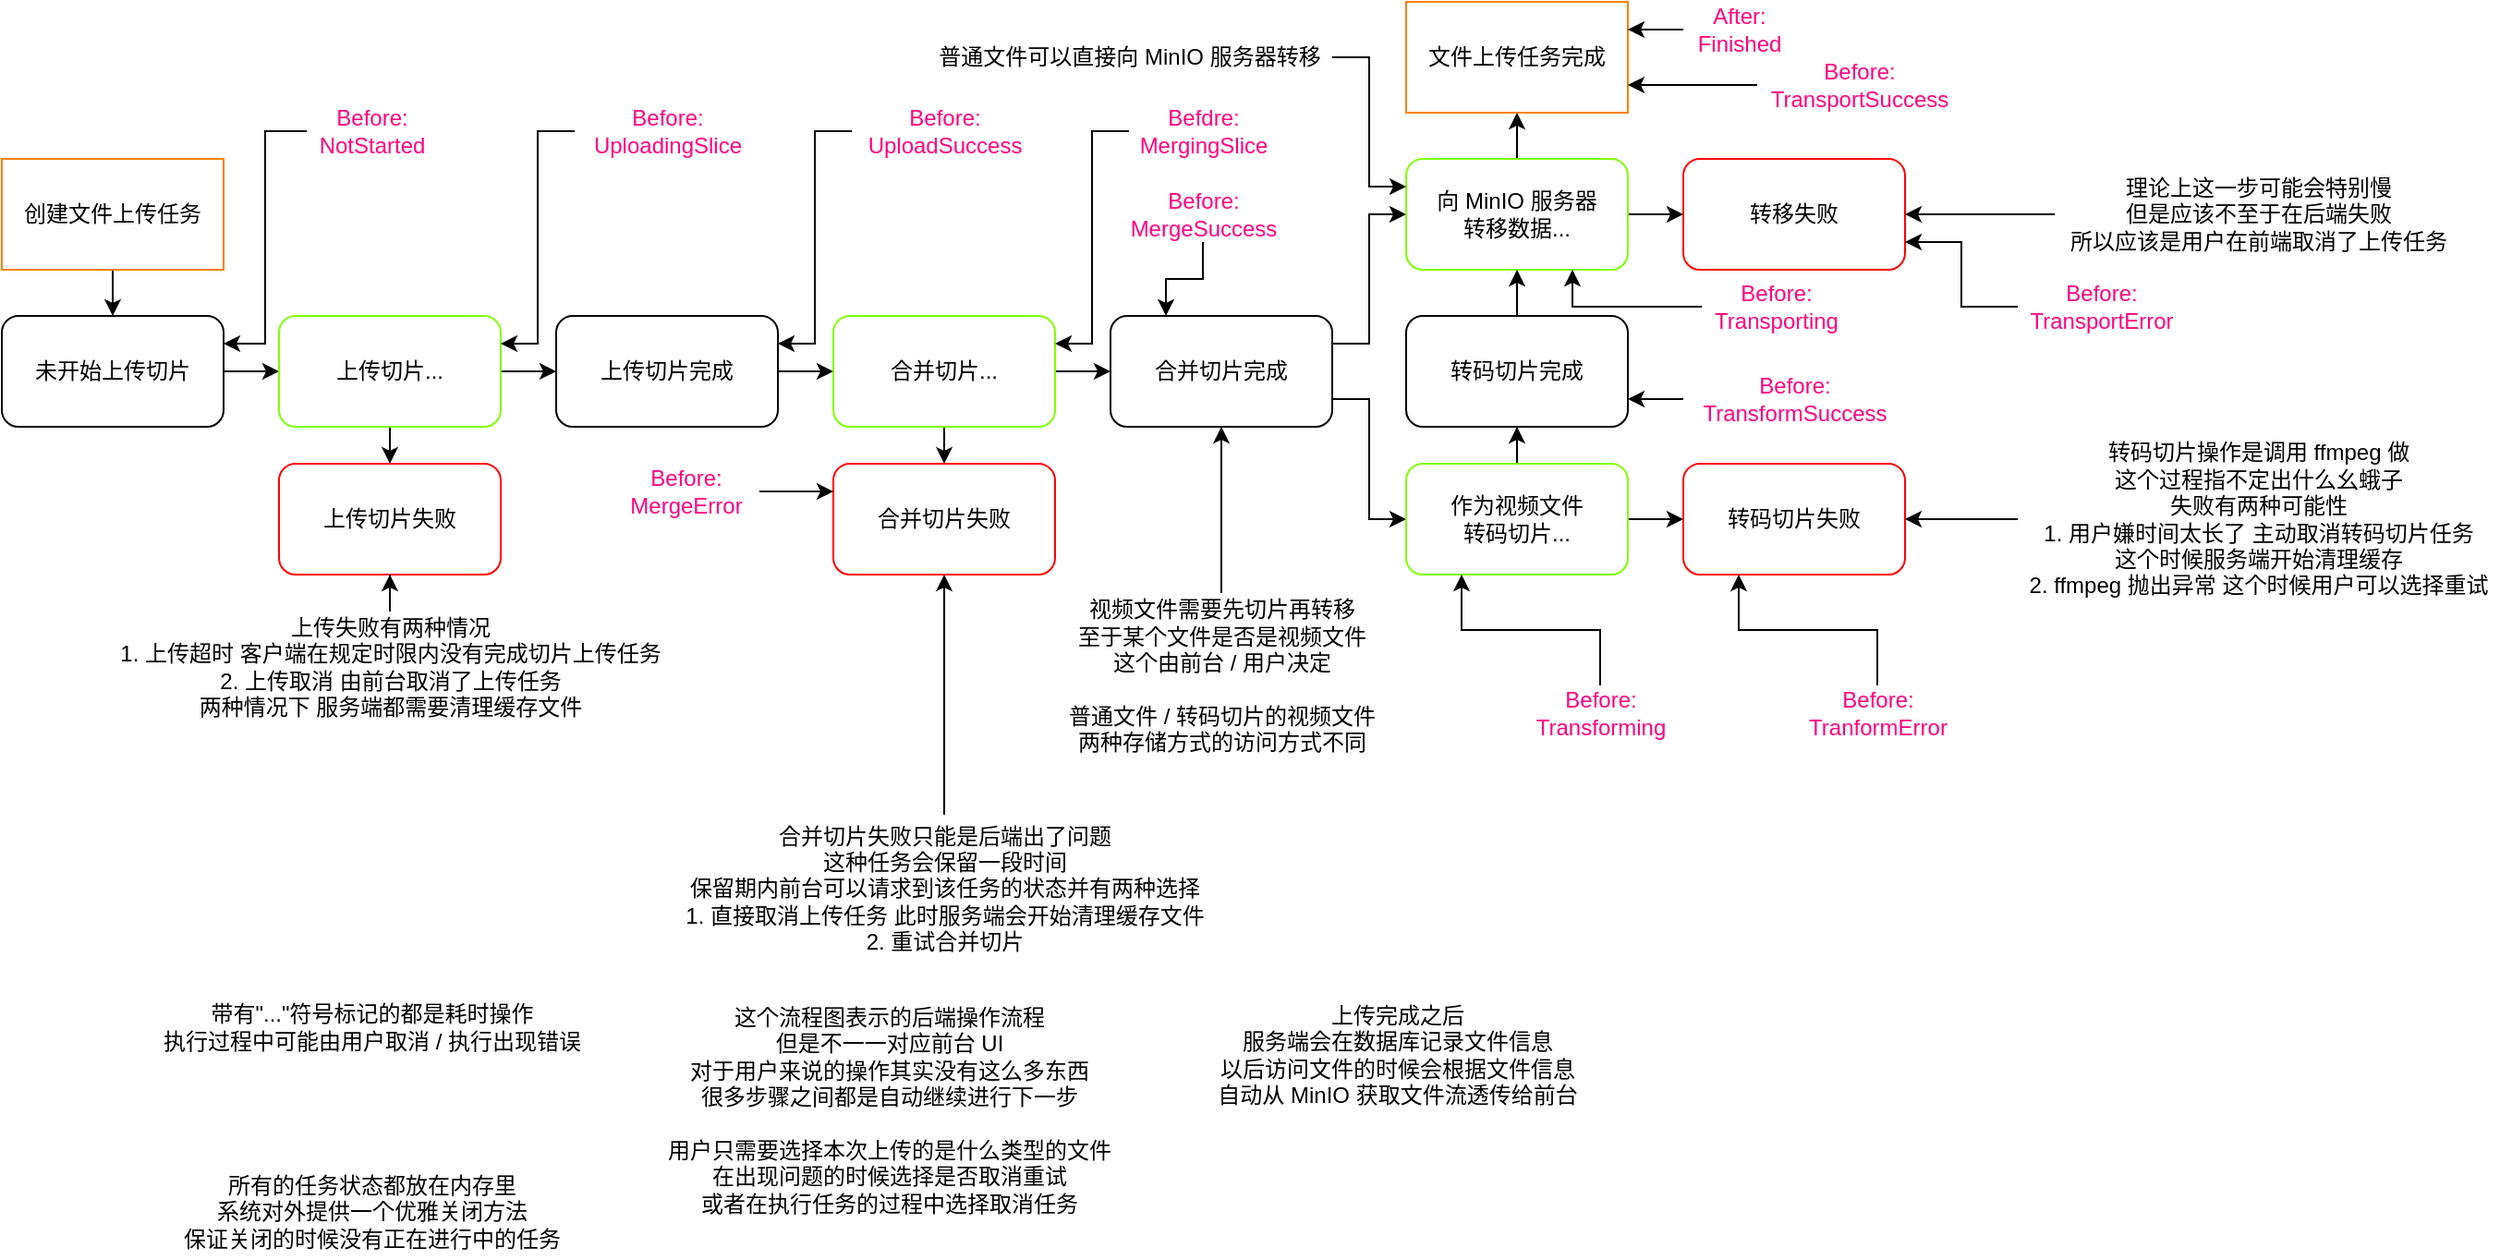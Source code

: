 <mxfile compressed="false" version="16.5.1" type="device">
  <diagram id="C5RBs43oDa-KdzZeNtuy" name="Page-1">
    <mxGraphModel dx="728" dy="801" grid="1" gridSize="10" guides="1" tooltips="1" connect="1" arrows="1" fold="1" page="1" pageScale="1" pageWidth="827" pageHeight="1169" math="0" shadow="0">
      <root>
        <mxCell id="WIyWlLk6GJQsqaUBKTNV-0" />
        <mxCell id="WIyWlLk6GJQsqaUBKTNV-1" parent="WIyWlLk6GJQsqaUBKTNV-0" />
        <mxCell id="_-EV1IGkffC3XaDp03Zx-8" style="edgeStyle=orthogonalEdgeStyle;rounded=0;orthogonalLoop=1;jettySize=auto;html=1;entryX=0.5;entryY=0;entryDx=0;entryDy=0;" parent="WIyWlLk6GJQsqaUBKTNV-1" source="_-EV1IGkffC3XaDp03Zx-3" target="_-EV1IGkffC3XaDp03Zx-5" edge="1">
          <mxGeometry relative="1" as="geometry" />
        </mxCell>
        <mxCell id="_-EV1IGkffC3XaDp03Zx-3" value="创建文件上传任务" style="rounded=0;whiteSpace=wrap;html=1;strokeColor=#FF8000;" parent="WIyWlLk6GJQsqaUBKTNV-1" vertex="1">
          <mxGeometry x="20" y="155" width="120" height="60" as="geometry" />
        </mxCell>
        <mxCell id="_-EV1IGkffC3XaDp03Zx-9" style="edgeStyle=orthogonalEdgeStyle;rounded=0;orthogonalLoop=1;jettySize=auto;html=1;exitX=1;exitY=0.5;exitDx=0;exitDy=0;entryX=0;entryY=0.5;entryDx=0;entryDy=0;" parent="WIyWlLk6GJQsqaUBKTNV-1" source="_-EV1IGkffC3XaDp03Zx-5" target="_-EV1IGkffC3XaDp03Zx-6" edge="1">
          <mxGeometry relative="1" as="geometry" />
        </mxCell>
        <mxCell id="_-EV1IGkffC3XaDp03Zx-5" value="未开始上传切片" style="rounded=1;whiteSpace=wrap;html=1;strokeColor=#000000;" parent="WIyWlLk6GJQsqaUBKTNV-1" vertex="1">
          <mxGeometry x="20" y="240" width="120" height="60" as="geometry" />
        </mxCell>
        <mxCell id="_-EV1IGkffC3XaDp03Zx-10" style="edgeStyle=orthogonalEdgeStyle;rounded=0;orthogonalLoop=1;jettySize=auto;html=1;exitX=1;exitY=0.5;exitDx=0;exitDy=0;entryX=0;entryY=0.5;entryDx=0;entryDy=0;" parent="WIyWlLk6GJQsqaUBKTNV-1" source="_-EV1IGkffC3XaDp03Zx-6" target="_-EV1IGkffC3XaDp03Zx-7" edge="1">
          <mxGeometry relative="1" as="geometry" />
        </mxCell>
        <mxCell id="_-EV1IGkffC3XaDp03Zx-12" style="edgeStyle=orthogonalEdgeStyle;rounded=0;orthogonalLoop=1;jettySize=auto;html=1;exitX=0.5;exitY=1;exitDx=0;exitDy=0;entryX=0.5;entryY=0;entryDx=0;entryDy=0;" parent="WIyWlLk6GJQsqaUBKTNV-1" source="_-EV1IGkffC3XaDp03Zx-6" target="_-EV1IGkffC3XaDp03Zx-11" edge="1">
          <mxGeometry relative="1" as="geometry" />
        </mxCell>
        <mxCell id="_-EV1IGkffC3XaDp03Zx-6" value="上传切片..." style="rounded=1;whiteSpace=wrap;html=1;strokeColor=#80FF00;" parent="WIyWlLk6GJQsqaUBKTNV-1" vertex="1">
          <mxGeometry x="170" y="240" width="120" height="60" as="geometry" />
        </mxCell>
        <mxCell id="_-EV1IGkffC3XaDp03Zx-14" style="edgeStyle=orthogonalEdgeStyle;rounded=0;orthogonalLoop=1;jettySize=auto;html=1;exitX=1;exitY=0.5;exitDx=0;exitDy=0;entryX=0;entryY=0.5;entryDx=0;entryDy=0;" parent="WIyWlLk6GJQsqaUBKTNV-1" source="_-EV1IGkffC3XaDp03Zx-7" target="_-EV1IGkffC3XaDp03Zx-13" edge="1">
          <mxGeometry relative="1" as="geometry" />
        </mxCell>
        <mxCell id="_-EV1IGkffC3XaDp03Zx-7" value="上传切片完成" style="rounded=1;whiteSpace=wrap;html=1;" parent="WIyWlLk6GJQsqaUBKTNV-1" vertex="1">
          <mxGeometry x="320" y="240" width="120" height="60" as="geometry" />
        </mxCell>
        <mxCell id="_-EV1IGkffC3XaDp03Zx-11" value="上传切片失败" style="rounded=1;whiteSpace=wrap;html=1;strokeColor=#FF0000;" parent="WIyWlLk6GJQsqaUBKTNV-1" vertex="1">
          <mxGeometry x="170" y="320" width="120" height="60" as="geometry" />
        </mxCell>
        <mxCell id="_-EV1IGkffC3XaDp03Zx-16" style="edgeStyle=orthogonalEdgeStyle;rounded=0;orthogonalLoop=1;jettySize=auto;html=1;exitX=1;exitY=0.5;exitDx=0;exitDy=0;entryX=0;entryY=0.5;entryDx=0;entryDy=0;" parent="WIyWlLk6GJQsqaUBKTNV-1" source="_-EV1IGkffC3XaDp03Zx-13" target="_-EV1IGkffC3XaDp03Zx-15" edge="1">
          <mxGeometry relative="1" as="geometry" />
        </mxCell>
        <mxCell id="_-EV1IGkffC3XaDp03Zx-31" style="edgeStyle=orthogonalEdgeStyle;rounded=0;orthogonalLoop=1;jettySize=auto;html=1;exitX=0.5;exitY=1;exitDx=0;exitDy=0;entryX=0.5;entryY=0;entryDx=0;entryDy=0;" parent="WIyWlLk6GJQsqaUBKTNV-1" source="_-EV1IGkffC3XaDp03Zx-13" target="_-EV1IGkffC3XaDp03Zx-17" edge="1">
          <mxGeometry relative="1" as="geometry" />
        </mxCell>
        <mxCell id="_-EV1IGkffC3XaDp03Zx-13" value="合并切片..." style="rounded=1;whiteSpace=wrap;html=1;strokeColor=#80FF00;" parent="WIyWlLk6GJQsqaUBKTNV-1" vertex="1">
          <mxGeometry x="470" y="240" width="120" height="60" as="geometry" />
        </mxCell>
        <mxCell id="_-EV1IGkffC3XaDp03Zx-22" style="edgeStyle=orthogonalEdgeStyle;rounded=0;orthogonalLoop=1;jettySize=auto;html=1;exitX=1;exitY=0.25;exitDx=0;exitDy=0;entryX=0;entryY=0.5;entryDx=0;entryDy=0;" parent="WIyWlLk6GJQsqaUBKTNV-1" source="_-EV1IGkffC3XaDp03Zx-15" target="_-EV1IGkffC3XaDp03Zx-19" edge="1">
          <mxGeometry relative="1" as="geometry" />
        </mxCell>
        <mxCell id="_-EV1IGkffC3XaDp03Zx-23" style="edgeStyle=orthogonalEdgeStyle;rounded=0;orthogonalLoop=1;jettySize=auto;html=1;exitX=1;exitY=0.75;exitDx=0;exitDy=0;entryX=0;entryY=0.5;entryDx=0;entryDy=0;" parent="WIyWlLk6GJQsqaUBKTNV-1" source="_-EV1IGkffC3XaDp03Zx-15" target="_-EV1IGkffC3XaDp03Zx-21" edge="1">
          <mxGeometry relative="1" as="geometry" />
        </mxCell>
        <mxCell id="_-EV1IGkffC3XaDp03Zx-15" value="合并切片完成" style="rounded=1;whiteSpace=wrap;html=1;" parent="WIyWlLk6GJQsqaUBKTNV-1" vertex="1">
          <mxGeometry x="620" y="240" width="120" height="60" as="geometry" />
        </mxCell>
        <mxCell id="_-EV1IGkffC3XaDp03Zx-17" value="合并切片失败" style="rounded=1;whiteSpace=wrap;html=1;strokeColor=#FF0000;" parent="WIyWlLk6GJQsqaUBKTNV-1" vertex="1">
          <mxGeometry x="470" y="320" width="120" height="60" as="geometry" />
        </mxCell>
        <mxCell id="_-EV1IGkffC3XaDp03Zx-38" style="edgeStyle=orthogonalEdgeStyle;rounded=0;orthogonalLoop=1;jettySize=auto;html=1;exitX=1;exitY=0.5;exitDx=0;exitDy=0;entryX=0;entryY=0.5;entryDx=0;entryDy=0;" parent="WIyWlLk6GJQsqaUBKTNV-1" source="_-EV1IGkffC3XaDp03Zx-19" target="_-EV1IGkffC3XaDp03Zx-34" edge="1">
          <mxGeometry relative="1" as="geometry" />
        </mxCell>
        <mxCell id="_-EV1IGkffC3XaDp03Zx-47" style="edgeStyle=orthogonalEdgeStyle;rounded=0;orthogonalLoop=1;jettySize=auto;html=1;entryX=0.5;entryY=1;entryDx=0;entryDy=0;" parent="WIyWlLk6GJQsqaUBKTNV-1" source="_-EV1IGkffC3XaDp03Zx-19" target="_-EV1IGkffC3XaDp03Zx-46" edge="1">
          <mxGeometry relative="1" as="geometry" />
        </mxCell>
        <mxCell id="_-EV1IGkffC3XaDp03Zx-19" value="向 MinIO 服务器&lt;br&gt;转移数据..." style="rounded=1;whiteSpace=wrap;html=1;strokeColor=#80FF00;" parent="WIyWlLk6GJQsqaUBKTNV-1" vertex="1">
          <mxGeometry x="780" y="155" width="120" height="60" as="geometry" />
        </mxCell>
        <mxCell id="_-EV1IGkffC3XaDp03Zx-36" style="edgeStyle=orthogonalEdgeStyle;rounded=0;orthogonalLoop=1;jettySize=auto;html=1;entryX=0.5;entryY=1;entryDx=0;entryDy=0;" parent="WIyWlLk6GJQsqaUBKTNV-1" source="_-EV1IGkffC3XaDp03Zx-21" target="_-EV1IGkffC3XaDp03Zx-25" edge="1">
          <mxGeometry relative="1" as="geometry" />
        </mxCell>
        <mxCell id="_-EV1IGkffC3XaDp03Zx-39" style="edgeStyle=orthogonalEdgeStyle;rounded=0;orthogonalLoop=1;jettySize=auto;html=1;exitX=1;exitY=0.5;exitDx=0;exitDy=0;entryX=0;entryY=0.5;entryDx=0;entryDy=0;" parent="WIyWlLk6GJQsqaUBKTNV-1" source="_-EV1IGkffC3XaDp03Zx-21" target="_-EV1IGkffC3XaDp03Zx-29" edge="1">
          <mxGeometry relative="1" as="geometry" />
        </mxCell>
        <mxCell id="_-EV1IGkffC3XaDp03Zx-21" value="作为视频文件&lt;br&gt;转码切片..." style="rounded=1;whiteSpace=wrap;html=1;strokeColor=#80FF00;" parent="WIyWlLk6GJQsqaUBKTNV-1" vertex="1">
          <mxGeometry x="780" y="320" width="120" height="60" as="geometry" />
        </mxCell>
        <mxCell id="_-EV1IGkffC3XaDp03Zx-28" style="edgeStyle=orthogonalEdgeStyle;rounded=0;orthogonalLoop=1;jettySize=auto;html=1;exitX=0.5;exitY=0;exitDx=0;exitDy=0;entryX=0.5;entryY=1;entryDx=0;entryDy=0;" parent="WIyWlLk6GJQsqaUBKTNV-1" source="_-EV1IGkffC3XaDp03Zx-25" target="_-EV1IGkffC3XaDp03Zx-19" edge="1">
          <mxGeometry relative="1" as="geometry" />
        </mxCell>
        <mxCell id="_-EV1IGkffC3XaDp03Zx-25" value="转码切片完成" style="rounded=1;whiteSpace=wrap;html=1;" parent="WIyWlLk6GJQsqaUBKTNV-1" vertex="1">
          <mxGeometry x="780" y="240" width="120" height="60" as="geometry" />
        </mxCell>
        <mxCell id="_-EV1IGkffC3XaDp03Zx-29" value="转码切片失败" style="rounded=1;whiteSpace=wrap;html=1;strokeColor=#FF0000;" parent="WIyWlLk6GJQsqaUBKTNV-1" vertex="1">
          <mxGeometry x="930" y="320" width="120" height="60" as="geometry" />
        </mxCell>
        <mxCell id="_-EV1IGkffC3XaDp03Zx-33" value="带有&quot;...&quot;符号标记的都是耗时操作&lt;br&gt;执行过程中可能由用户取消 / 执行出现错误" style="text;html=1;align=center;verticalAlign=middle;resizable=0;points=[];autosize=1;strokeColor=none;fillColor=none;" parent="WIyWlLk6GJQsqaUBKTNV-1" vertex="1">
          <mxGeometry x="100" y="610" width="240" height="30" as="geometry" />
        </mxCell>
        <mxCell id="_-EV1IGkffC3XaDp03Zx-34" value="转移失败" style="rounded=1;whiteSpace=wrap;html=1;strokeColor=#FF0000;" parent="WIyWlLk6GJQsqaUBKTNV-1" vertex="1">
          <mxGeometry x="930" y="155" width="120" height="60" as="geometry" />
        </mxCell>
        <mxCell id="_-EV1IGkffC3XaDp03Zx-46" value="文件上传任务完成" style="whiteSpace=wrap;html=1;strokeColor=#FF8000;" parent="WIyWlLk6GJQsqaUBKTNV-1" vertex="1">
          <mxGeometry x="780" y="70" width="120" height="60" as="geometry" />
        </mxCell>
        <mxCell id="_-EV1IGkffC3XaDp03Zx-49" style="edgeStyle=orthogonalEdgeStyle;rounded=0;orthogonalLoop=1;jettySize=auto;html=1;entryX=0;entryY=0.25;entryDx=0;entryDy=0;" parent="WIyWlLk6GJQsqaUBKTNV-1" source="_-EV1IGkffC3XaDp03Zx-48" target="_-EV1IGkffC3XaDp03Zx-19" edge="1">
          <mxGeometry relative="1" as="geometry" />
        </mxCell>
        <mxCell id="_-EV1IGkffC3XaDp03Zx-48" value="普通文件可以直接向 MinIO 服务器转移" style="text;html=1;align=center;verticalAlign=middle;resizable=0;points=[];autosize=1;strokeColor=none;fillColor=none;" parent="WIyWlLk6GJQsqaUBKTNV-1" vertex="1">
          <mxGeometry x="520" y="90" width="220" height="20" as="geometry" />
        </mxCell>
        <mxCell id="_-EV1IGkffC3XaDp03Zx-51" style="edgeStyle=orthogonalEdgeStyle;rounded=0;orthogonalLoop=1;jettySize=auto;html=1;entryX=0.5;entryY=1;entryDx=0;entryDy=0;" parent="WIyWlLk6GJQsqaUBKTNV-1" source="_-EV1IGkffC3XaDp03Zx-50" target="_-EV1IGkffC3XaDp03Zx-15" edge="1">
          <mxGeometry relative="1" as="geometry" />
        </mxCell>
        <mxCell id="_-EV1IGkffC3XaDp03Zx-50" value="视频文件需要先切片再转移&lt;br&gt;至于某个文件是否是视频文件&lt;br&gt;这个由前台 / 用户决定&lt;br&gt;&lt;br&gt;普通文件 / 转码切片的视频文件&lt;br&gt;两种存储方式的访问方式不同" style="text;html=1;align=center;verticalAlign=middle;resizable=0;points=[];autosize=1;strokeColor=none;fillColor=none;" parent="WIyWlLk6GJQsqaUBKTNV-1" vertex="1">
          <mxGeometry x="590" y="390" width="180" height="90" as="geometry" />
        </mxCell>
        <mxCell id="_-EV1IGkffC3XaDp03Zx-53" style="edgeStyle=orthogonalEdgeStyle;rounded=0;orthogonalLoop=1;jettySize=auto;html=1;entryX=0.5;entryY=1;entryDx=0;entryDy=0;" parent="WIyWlLk6GJQsqaUBKTNV-1" source="_-EV1IGkffC3XaDp03Zx-52" target="_-EV1IGkffC3XaDp03Zx-11" edge="1">
          <mxGeometry relative="1" as="geometry" />
        </mxCell>
        <mxCell id="_-EV1IGkffC3XaDp03Zx-52" value="上传失败有两种情况&lt;br&gt;1. 上传超时 客户端在规定时限内没有完成切片上传任务&lt;br&gt;2. 上传取消 由前台取消了上传任务&lt;br&gt;两种情况下 服务端都需要清理缓存文件" style="text;html=1;align=center;verticalAlign=middle;resizable=0;points=[];autosize=1;strokeColor=none;fillColor=none;" parent="WIyWlLk6GJQsqaUBKTNV-1" vertex="1">
          <mxGeometry x="75" y="400" width="310" height="60" as="geometry" />
        </mxCell>
        <mxCell id="_-EV1IGkffC3XaDp03Zx-55" style="edgeStyle=orthogonalEdgeStyle;rounded=0;orthogonalLoop=1;jettySize=auto;html=1;entryX=0.5;entryY=1;entryDx=0;entryDy=0;" parent="WIyWlLk6GJQsqaUBKTNV-1" source="_-EV1IGkffC3XaDp03Zx-54" target="_-EV1IGkffC3XaDp03Zx-17" edge="1">
          <mxGeometry relative="1" as="geometry" />
        </mxCell>
        <mxCell id="_-EV1IGkffC3XaDp03Zx-54" value="合并切片失败只能是后端出了问题&lt;br&gt;这种任务会保留一段时间&lt;br&gt;保留期内前台可以请求到该任务的状态并有两种选择&lt;br&gt;1. 直接取消上传任务 此时服务端会开始清理缓存文件&lt;br&gt;2. 重试合并切片" style="text;html=1;align=center;verticalAlign=middle;resizable=0;points=[];autosize=1;strokeColor=none;fillColor=none;" parent="WIyWlLk6GJQsqaUBKTNV-1" vertex="1">
          <mxGeometry x="380" y="510" width="300" height="80" as="geometry" />
        </mxCell>
        <mxCell id="_-EV1IGkffC3XaDp03Zx-58" style="edgeStyle=orthogonalEdgeStyle;rounded=0;orthogonalLoop=1;jettySize=auto;html=1;" parent="WIyWlLk6GJQsqaUBKTNV-1" source="_-EV1IGkffC3XaDp03Zx-56" target="_-EV1IGkffC3XaDp03Zx-29" edge="1">
          <mxGeometry relative="1" as="geometry" />
        </mxCell>
        <mxCell id="_-EV1IGkffC3XaDp03Zx-56" value="转码切片操作是调用 ffmpeg 做&lt;br&gt;这个过程指不定出什么幺蛾子&lt;br&gt;失败有两种可能性&lt;br&gt;1. 用户嫌时间太长了 主动取消转码切片任务&lt;br&gt;这个时候服务端开始清理缓存&lt;br&gt;2. ffmpeg 抛出异常 这个时候用户可以选择重试" style="text;html=1;align=center;verticalAlign=middle;resizable=0;points=[];autosize=1;strokeColor=none;fillColor=none;" parent="WIyWlLk6GJQsqaUBKTNV-1" vertex="1">
          <mxGeometry x="1111" y="305" width="260" height="90" as="geometry" />
        </mxCell>
        <mxCell id="_-EV1IGkffC3XaDp03Zx-60" style="edgeStyle=orthogonalEdgeStyle;rounded=0;orthogonalLoop=1;jettySize=auto;html=1;entryX=1;entryY=0.5;entryDx=0;entryDy=0;" parent="WIyWlLk6GJQsqaUBKTNV-1" source="_-EV1IGkffC3XaDp03Zx-59" target="_-EV1IGkffC3XaDp03Zx-34" edge="1">
          <mxGeometry relative="1" as="geometry" />
        </mxCell>
        <mxCell id="_-EV1IGkffC3XaDp03Zx-59" value="理论上这一步可能会特别慢&lt;br&gt;但是应该不至于在后端失败&lt;br&gt;所以应该是用户在前端取消了上传任务" style="text;html=1;align=center;verticalAlign=middle;resizable=0;points=[];autosize=1;strokeColor=none;fillColor=none;" parent="WIyWlLk6GJQsqaUBKTNV-1" vertex="1">
          <mxGeometry x="1131" y="160" width="220" height="50" as="geometry" />
        </mxCell>
        <mxCell id="_-EV1IGkffC3XaDp03Zx-61" value="所有的任务状态都放在内存里&lt;br&gt;系统对外提供一个优雅关闭方法&lt;br&gt;保证关闭的时候没有正在进行中的任务" style="text;html=1;align=center;verticalAlign=middle;resizable=0;points=[];autosize=1;strokeColor=none;fillColor=none;" parent="WIyWlLk6GJQsqaUBKTNV-1" vertex="1">
          <mxGeometry x="110" y="700" width="220" height="50" as="geometry" />
        </mxCell>
        <mxCell id="cxq3kuLBUq8-rETzfqgn-0" value="这个流程图表示的后端操作流程&lt;br&gt;但是不一一对应前台 UI&lt;br&gt;对于用户来说的操作其实没有这么多东西&lt;br&gt;很多步骤之间都是自动继续进行下一步&lt;br&gt;&lt;br&gt;用户只需要选择本次上传的是什么类型的文件&lt;br&gt;在出现问题的时候选择是否取消重试&lt;br&gt;或者在执行任务的过程中选择取消任务" style="text;html=1;align=center;verticalAlign=middle;resizable=0;points=[];autosize=1;strokeColor=none;fillColor=none;" vertex="1" parent="WIyWlLk6GJQsqaUBKTNV-1">
          <mxGeometry x="370" y="610" width="260" height="120" as="geometry" />
        </mxCell>
        <mxCell id="cxq3kuLBUq8-rETzfqgn-1" value="上传完成之后&lt;br&gt;服务端会在数据库记录文件信息&lt;br&gt;以后访问文件的时候会根据文件信息&lt;br&gt;自动从 MinIO 获取文件流透传给前台" style="text;html=1;align=center;verticalAlign=middle;resizable=0;points=[];autosize=1;strokeColor=none;fillColor=none;" vertex="1" parent="WIyWlLk6GJQsqaUBKTNV-1">
          <mxGeometry x="670" y="610" width="210" height="60" as="geometry" />
        </mxCell>
        <mxCell id="cxq3kuLBUq8-rETzfqgn-7" style="edgeStyle=orthogonalEdgeStyle;rounded=0;orthogonalLoop=1;jettySize=auto;html=1;entryX=1;entryY=0.25;entryDx=0;entryDy=0;" edge="1" parent="WIyWlLk6GJQsqaUBKTNV-1" source="cxq3kuLBUq8-rETzfqgn-6" target="_-EV1IGkffC3XaDp03Zx-5">
          <mxGeometry relative="1" as="geometry" />
        </mxCell>
        <mxCell id="cxq3kuLBUq8-rETzfqgn-6" value="Before:&lt;br&gt;NotStarted" style="text;html=1;align=center;verticalAlign=middle;resizable=0;points=[];autosize=1;strokeColor=none;fillColor=none;fontColor=#FF0080;" vertex="1" parent="WIyWlLk6GJQsqaUBKTNV-1">
          <mxGeometry x="185" y="125" width="70" height="30" as="geometry" />
        </mxCell>
        <mxCell id="cxq3kuLBUq8-rETzfqgn-9" style="edgeStyle=orthogonalEdgeStyle;rounded=0;orthogonalLoop=1;jettySize=auto;html=1;entryX=1;entryY=0.25;entryDx=0;entryDy=0;" edge="1" parent="WIyWlLk6GJQsqaUBKTNV-1" source="cxq3kuLBUq8-rETzfqgn-8" target="_-EV1IGkffC3XaDp03Zx-6">
          <mxGeometry relative="1" as="geometry" />
        </mxCell>
        <mxCell id="cxq3kuLBUq8-rETzfqgn-8" value="Before:&lt;br&gt;UploadingSlice" style="text;html=1;align=center;verticalAlign=middle;resizable=0;points=[];autosize=1;strokeColor=none;fillColor=none;fontColor=#FF0080;" vertex="1" parent="WIyWlLk6GJQsqaUBKTNV-1">
          <mxGeometry x="330" y="125" width="100" height="30" as="geometry" />
        </mxCell>
        <mxCell id="cxq3kuLBUq8-rETzfqgn-11" style="edgeStyle=orthogonalEdgeStyle;rounded=0;orthogonalLoop=1;jettySize=auto;html=1;entryX=1;entryY=0.25;entryDx=0;entryDy=0;" edge="1" parent="WIyWlLk6GJQsqaUBKTNV-1" source="cxq3kuLBUq8-rETzfqgn-10" target="_-EV1IGkffC3XaDp03Zx-7">
          <mxGeometry relative="1" as="geometry" />
        </mxCell>
        <mxCell id="cxq3kuLBUq8-rETzfqgn-10" value="Before:&lt;br&gt;UploadSuccess" style="text;html=1;align=center;verticalAlign=middle;resizable=0;points=[];autosize=1;strokeColor=none;fillColor=none;fontColor=#FF0080;" vertex="1" parent="WIyWlLk6GJQsqaUBKTNV-1">
          <mxGeometry x="480" y="125" width="100" height="30" as="geometry" />
        </mxCell>
        <mxCell id="cxq3kuLBUq8-rETzfqgn-14" style="edgeStyle=orthogonalEdgeStyle;rounded=0;orthogonalLoop=1;jettySize=auto;html=1;entryX=1;entryY=0.25;entryDx=0;entryDy=0;" edge="1" parent="WIyWlLk6GJQsqaUBKTNV-1" source="cxq3kuLBUq8-rETzfqgn-13" target="_-EV1IGkffC3XaDp03Zx-13">
          <mxGeometry relative="1" as="geometry" />
        </mxCell>
        <mxCell id="cxq3kuLBUq8-rETzfqgn-13" value="Befdre:&lt;br&gt;MergingSlice" style="text;html=1;align=center;verticalAlign=middle;resizable=0;points=[];autosize=1;strokeColor=none;fillColor=none;fontColor=#FF0080;" vertex="1" parent="WIyWlLk6GJQsqaUBKTNV-1">
          <mxGeometry x="630" y="125" width="80" height="30" as="geometry" />
        </mxCell>
        <mxCell id="cxq3kuLBUq8-rETzfqgn-17" style="edgeStyle=orthogonalEdgeStyle;rounded=0;orthogonalLoop=1;jettySize=auto;html=1;entryX=0.25;entryY=0;entryDx=0;entryDy=0;" edge="1" parent="WIyWlLk6GJQsqaUBKTNV-1" source="cxq3kuLBUq8-rETzfqgn-15" target="_-EV1IGkffC3XaDp03Zx-15">
          <mxGeometry relative="1" as="geometry" />
        </mxCell>
        <mxCell id="cxq3kuLBUq8-rETzfqgn-15" value="Before:&lt;br&gt;MergeSuccess" style="text;html=1;align=center;verticalAlign=middle;resizable=0;points=[];autosize=1;strokeColor=none;fillColor=none;fontColor=#FF0080;" vertex="1" parent="WIyWlLk6GJQsqaUBKTNV-1">
          <mxGeometry x="625" y="170" width="90" height="30" as="geometry" />
        </mxCell>
        <mxCell id="cxq3kuLBUq8-rETzfqgn-19" style="edgeStyle=orthogonalEdgeStyle;rounded=0;orthogonalLoop=1;jettySize=auto;html=1;entryX=0;entryY=0.25;entryDx=0;entryDy=0;" edge="1" parent="WIyWlLk6GJQsqaUBKTNV-1" source="cxq3kuLBUq8-rETzfqgn-18" target="_-EV1IGkffC3XaDp03Zx-17">
          <mxGeometry relative="1" as="geometry" />
        </mxCell>
        <mxCell id="cxq3kuLBUq8-rETzfqgn-18" value="Before:&lt;br&gt;MergeError" style="text;html=1;align=center;verticalAlign=middle;resizable=0;points=[];autosize=1;strokeColor=none;fillColor=none;fontColor=#FF0080;" vertex="1" parent="WIyWlLk6GJQsqaUBKTNV-1">
          <mxGeometry x="350" y="320" width="80" height="30" as="geometry" />
        </mxCell>
        <mxCell id="cxq3kuLBUq8-rETzfqgn-21" style="edgeStyle=orthogonalEdgeStyle;rounded=0;orthogonalLoop=1;jettySize=auto;html=1;entryX=0.25;entryY=1;entryDx=0;entryDy=0;" edge="1" parent="WIyWlLk6GJQsqaUBKTNV-1" source="cxq3kuLBUq8-rETzfqgn-20" target="_-EV1IGkffC3XaDp03Zx-21">
          <mxGeometry relative="1" as="geometry" />
        </mxCell>
        <mxCell id="cxq3kuLBUq8-rETzfqgn-20" value="Before:&lt;br&gt;Transforming" style="text;html=1;align=center;verticalAlign=middle;resizable=0;points=[];autosize=1;strokeColor=none;fillColor=none;fontColor=#FF0080;" vertex="1" parent="WIyWlLk6GJQsqaUBKTNV-1">
          <mxGeometry x="840" y="440" width="90" height="30" as="geometry" />
        </mxCell>
        <mxCell id="cxq3kuLBUq8-rETzfqgn-23" style="edgeStyle=orthogonalEdgeStyle;rounded=0;orthogonalLoop=1;jettySize=auto;html=1;entryX=0.25;entryY=1;entryDx=0;entryDy=0;" edge="1" parent="WIyWlLk6GJQsqaUBKTNV-1" source="cxq3kuLBUq8-rETzfqgn-22" target="_-EV1IGkffC3XaDp03Zx-29">
          <mxGeometry relative="1" as="geometry" />
        </mxCell>
        <mxCell id="cxq3kuLBUq8-rETzfqgn-22" value="Before:&lt;br&gt;TranformError" style="text;html=1;align=center;verticalAlign=middle;resizable=0;points=[];autosize=1;strokeColor=none;fillColor=none;fontColor=#FF0080;" vertex="1" parent="WIyWlLk6GJQsqaUBKTNV-1">
          <mxGeometry x="990" y="440" width="90" height="30" as="geometry" />
        </mxCell>
        <mxCell id="cxq3kuLBUq8-rETzfqgn-25" style="edgeStyle=orthogonalEdgeStyle;rounded=0;orthogonalLoop=1;jettySize=auto;html=1;entryX=1;entryY=0.75;entryDx=0;entryDy=0;" edge="1" parent="WIyWlLk6GJQsqaUBKTNV-1" source="cxq3kuLBUq8-rETzfqgn-24" target="_-EV1IGkffC3XaDp03Zx-25">
          <mxGeometry relative="1" as="geometry" />
        </mxCell>
        <mxCell id="cxq3kuLBUq8-rETzfqgn-24" value="Before:&lt;br&gt;TransformSuccess" style="text;html=1;align=center;verticalAlign=middle;resizable=0;points=[];autosize=1;strokeColor=none;fillColor=none;fontColor=#FF0080;" vertex="1" parent="WIyWlLk6GJQsqaUBKTNV-1">
          <mxGeometry x="930" y="270" width="120" height="30" as="geometry" />
        </mxCell>
        <mxCell id="cxq3kuLBUq8-rETzfqgn-27" style="edgeStyle=orthogonalEdgeStyle;rounded=0;orthogonalLoop=1;jettySize=auto;html=1;entryX=0.75;entryY=1;entryDx=0;entryDy=0;" edge="1" parent="WIyWlLk6GJQsqaUBKTNV-1" source="cxq3kuLBUq8-rETzfqgn-26" target="_-EV1IGkffC3XaDp03Zx-19">
          <mxGeometry relative="1" as="geometry" />
        </mxCell>
        <mxCell id="cxq3kuLBUq8-rETzfqgn-26" value="Before:&lt;br&gt;Transporting" style="text;html=1;align=center;verticalAlign=middle;resizable=0;points=[];autosize=1;strokeColor=none;fillColor=none;fontColor=#FF0080;" vertex="1" parent="WIyWlLk6GJQsqaUBKTNV-1">
          <mxGeometry x="940" y="220" width="80" height="30" as="geometry" />
        </mxCell>
        <mxCell id="cxq3kuLBUq8-rETzfqgn-30" style="edgeStyle=orthogonalEdgeStyle;rounded=0;orthogonalLoop=1;jettySize=auto;html=1;entryX=1;entryY=0.75;entryDx=0;entryDy=0;" edge="1" parent="WIyWlLk6GJQsqaUBKTNV-1" source="cxq3kuLBUq8-rETzfqgn-29" target="_-EV1IGkffC3XaDp03Zx-34">
          <mxGeometry relative="1" as="geometry" />
        </mxCell>
        <mxCell id="cxq3kuLBUq8-rETzfqgn-29" value="Before:&lt;br&gt;TransportError" style="text;html=1;align=center;verticalAlign=middle;resizable=0;points=[];autosize=1;strokeColor=none;fillColor=none;fontColor=#FF0080;" vertex="1" parent="WIyWlLk6GJQsqaUBKTNV-1">
          <mxGeometry x="1111" y="220" width="90" height="30" as="geometry" />
        </mxCell>
        <mxCell id="cxq3kuLBUq8-rETzfqgn-33" style="edgeStyle=orthogonalEdgeStyle;rounded=0;orthogonalLoop=1;jettySize=auto;html=1;entryX=1;entryY=0.75;entryDx=0;entryDy=0;" edge="1" parent="WIyWlLk6GJQsqaUBKTNV-1" source="cxq3kuLBUq8-rETzfqgn-31" target="_-EV1IGkffC3XaDp03Zx-46">
          <mxGeometry relative="1" as="geometry" />
        </mxCell>
        <mxCell id="cxq3kuLBUq8-rETzfqgn-31" value="Before:&lt;br&gt;TransportSuccess" style="text;html=1;align=center;verticalAlign=middle;resizable=0;points=[];autosize=1;strokeColor=none;fillColor=none;fontColor=#FF0080;" vertex="1" parent="WIyWlLk6GJQsqaUBKTNV-1">
          <mxGeometry x="970" y="100" width="110" height="30" as="geometry" />
        </mxCell>
        <mxCell id="cxq3kuLBUq8-rETzfqgn-35" style="edgeStyle=orthogonalEdgeStyle;rounded=0;orthogonalLoop=1;jettySize=auto;html=1;entryX=1;entryY=0.25;entryDx=0;entryDy=0;" edge="1" parent="WIyWlLk6GJQsqaUBKTNV-1" source="cxq3kuLBUq8-rETzfqgn-34" target="_-EV1IGkffC3XaDp03Zx-46">
          <mxGeometry relative="1" as="geometry" />
        </mxCell>
        <mxCell id="cxq3kuLBUq8-rETzfqgn-34" value="After:&lt;br&gt;Finished" style="text;html=1;align=center;verticalAlign=middle;resizable=0;points=[];autosize=1;strokeColor=none;fillColor=none;fontColor=#FF0080;" vertex="1" parent="WIyWlLk6GJQsqaUBKTNV-1">
          <mxGeometry x="930" y="70" width="60" height="30" as="geometry" />
        </mxCell>
      </root>
    </mxGraphModel>
  </diagram>
</mxfile>
